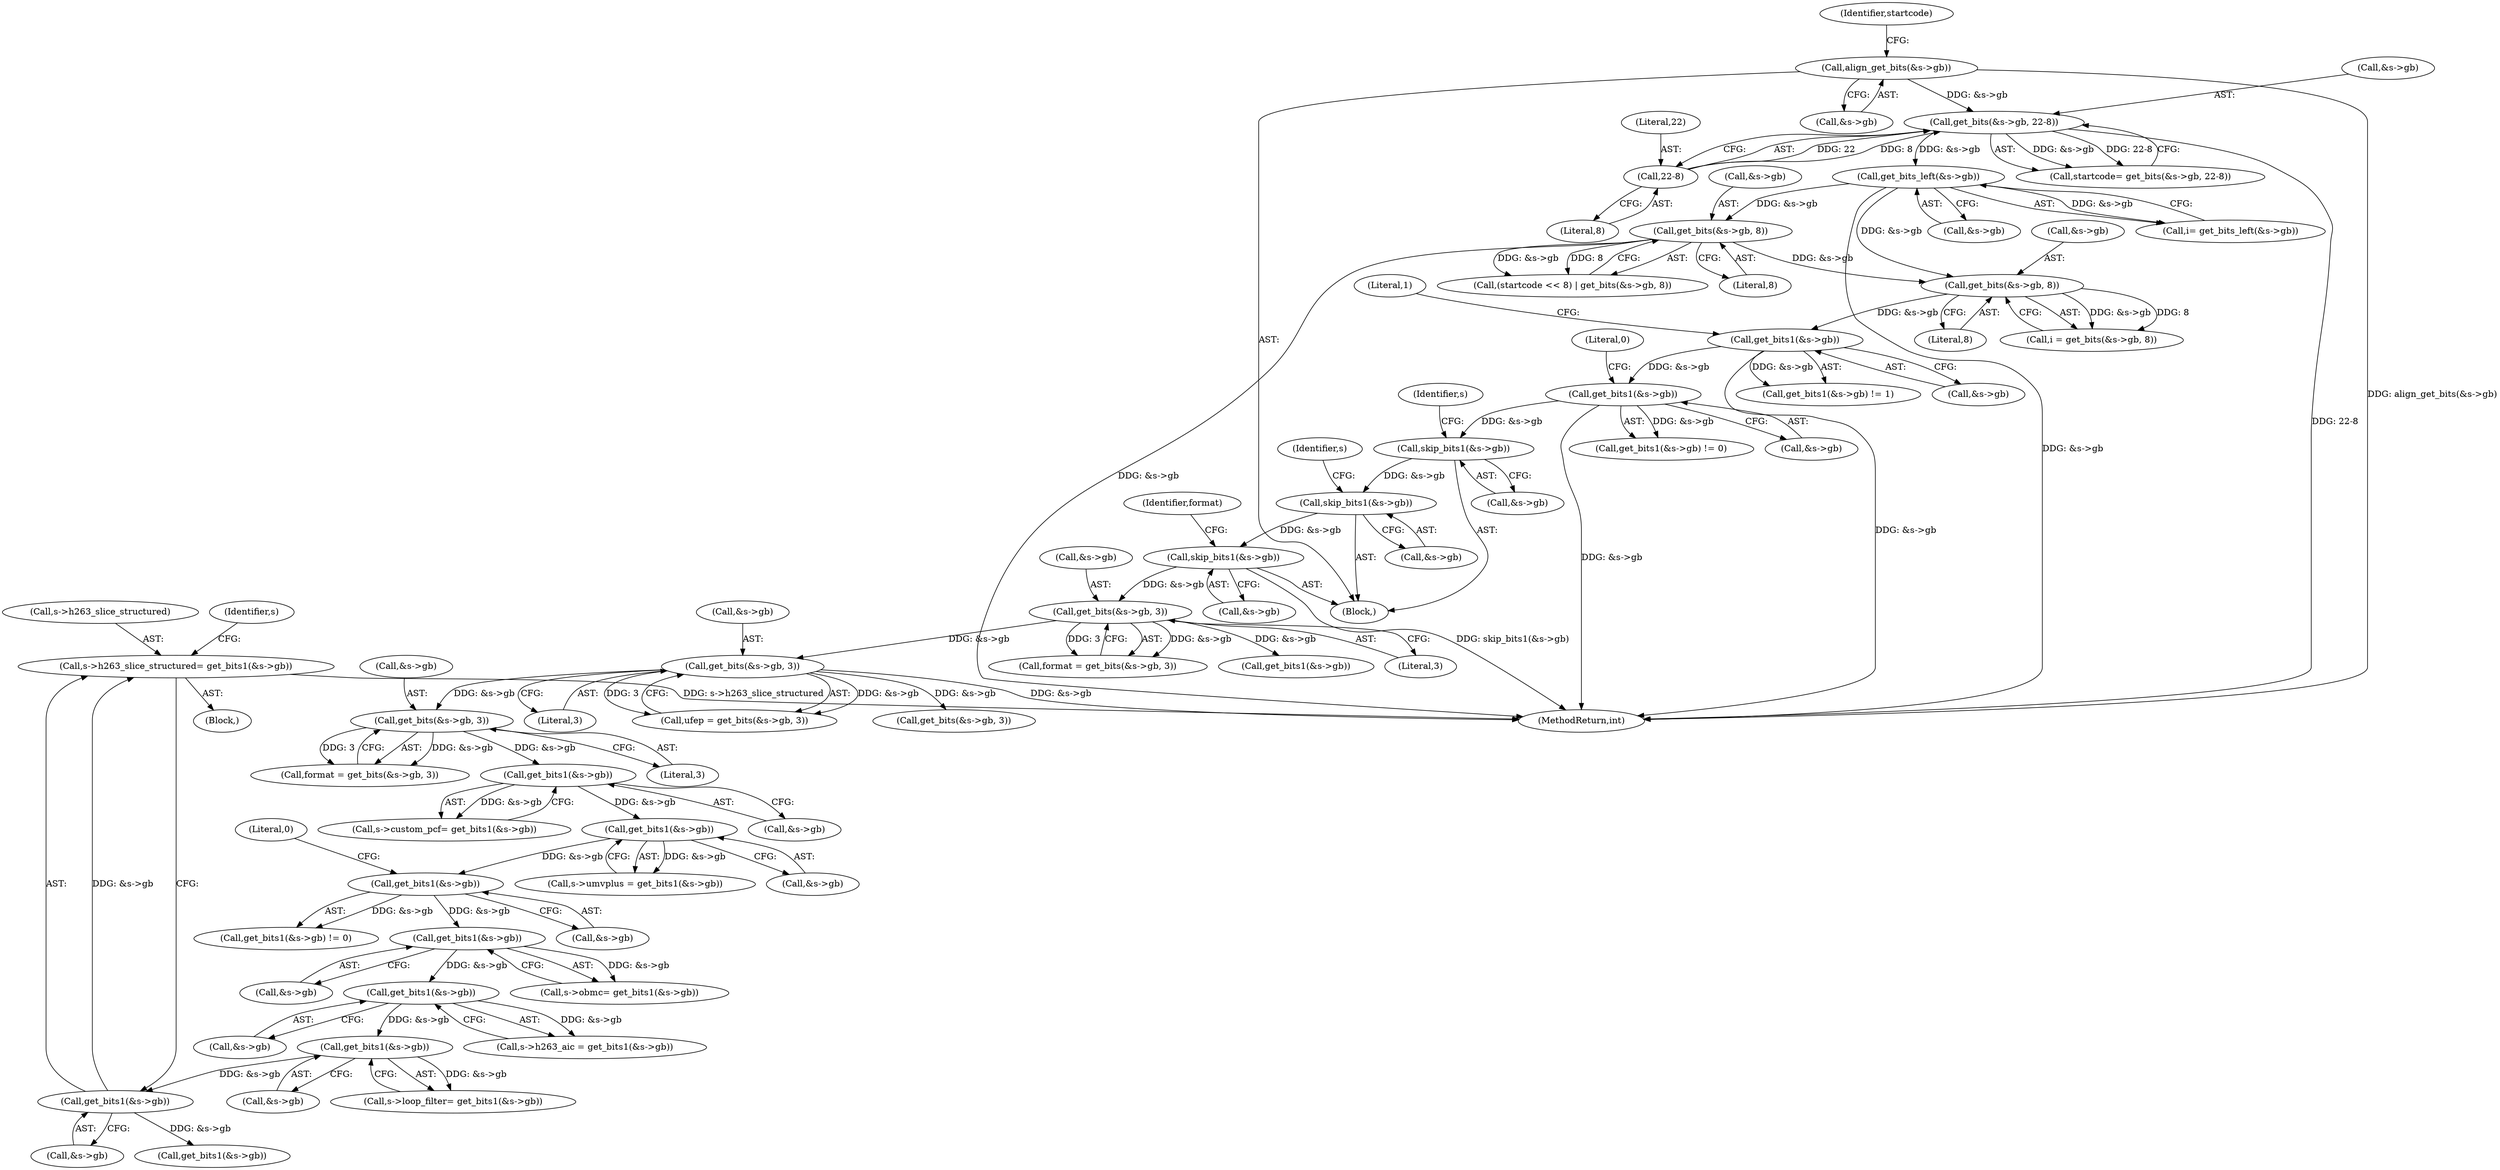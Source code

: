 digraph "0_libav_0a49a62f998747cfa564d98d36a459fe70d3299b@pointer" {
"1000535" [label="(Call,s->h263_slice_structured= get_bits1(&s->gb))"];
"1000539" [label="(Call,get_bits1(&s->gb))"];
"1000515" [label="(Call,get_bits1(&s->gb))"];
"1000506" [label="(Call,get_bits1(&s->gb))"];
"1000497" [label="(Call,get_bits1(&s->gb))"];
"1000480" [label="(Call,get_bits1(&s->gb))"];
"1000473" [label="(Call,get_bits1(&s->gb))"];
"1000464" [label="(Call,get_bits1(&s->gb))"];
"1000448" [label="(Call,get_bits(&s->gb, 3))"];
"1000435" [label="(Call,get_bits(&s->gb, 3))"];
"1000293" [label="(Call,get_bits(&s->gb, 3))"];
"1000286" [label="(Call,skip_bits1(&s->gb))"];
"1000281" [label="(Call,skip_bits1(&s->gb))"];
"1000276" [label="(Call,skip_bits1(&s->gb))"];
"1000260" [label="(Call,get_bits1(&s->gb))"];
"1000242" [label="(Call,get_bits1(&s->gb))"];
"1000208" [label="(Call,get_bits(&s->gb, 8))"];
"1000180" [label="(Call,get_bits(&s->gb, 8))"];
"1000161" [label="(Call,get_bits_left(&s->gb))"];
"1000150" [label="(Call,get_bits(&s->gb, 22-8))"];
"1000143" [label="(Call,align_get_bits(&s->gb))"];
"1000155" [label="(Call,22-8)"];
"1000481" [label="(Call,&s->gb)"];
"1000633" [label="(Call,get_bits(&s->gb, 3))"];
"1000536" [label="(Call,s->h263_slice_structured)"];
"1000539" [label="(Call,get_bits1(&s->gb))"];
"1000284" [label="(Identifier,s)"];
"1000161" [label="(Call,get_bits_left(&s->gb))"];
"1000149" [label="(Identifier,startcode)"];
"1000277" [label="(Call,&s->gb)"];
"1000157" [label="(Literal,8)"];
"1000511" [label="(Call,s->loop_filter= get_bits1(&s->gb))"];
"1000493" [label="(Call,s->obmc= get_bits1(&s->gb))"];
"1000453" [label="(Literal,3)"];
"1000298" [label="(Literal,3)"];
"1000143" [label="(Call,align_get_bits(&s->gb))"];
"1000136" [label="(Block,)"];
"1000261" [label="(Call,&s->gb)"];
"1000433" [label="(Call,ufep = get_bits(&s->gb, 3))"];
"1000150" [label="(Call,get_bits(&s->gb, 22-8))"];
"1000276" [label="(Call,skip_bits1(&s->gb))"];
"1000448" [label="(Call,get_bits(&s->gb, 3))"];
"1000549" [label="(Identifier,s)"];
"1000291" [label="(Call,format = get_bits(&s->gb, 3))"];
"1000474" [label="(Call,&s->gb)"];
"1000502" [label="(Call,s->h263_aic = get_bits1(&s->gb))"];
"1000498" [label="(Call,&s->gb)"];
"1000209" [label="(Call,&s->gb)"];
"1000281" [label="(Call,skip_bits1(&s->gb))"];
"1000180" [label="(Call,get_bits(&s->gb, 8))"];
"1000540" [label="(Call,&s->gb)"];
"1000497" [label="(Call,get_bits1(&s->gb))"];
"1000208" [label="(Call,get_bits(&s->gb, 8))"];
"1000260" [label="(Call,get_bits1(&s->gb))"];
"1000144" [label="(Call,&s->gb)"];
"1000156" [label="(Literal,22)"];
"1000206" [label="(Call,i = get_bits(&s->gb, 8))"];
"1000435" [label="(Call,get_bits(&s->gb, 3))"];
"1000436" [label="(Call,&s->gb)"];
"1000293" [label="(Call,get_bits(&s->gb, 3))"];
"1000445" [label="(Block,)"];
"1000480" [label="(Call,get_bits1(&s->gb))"];
"1000247" [label="(Literal,1)"];
"1000440" [label="(Literal,3)"];
"1000465" [label="(Call,&s->gb)"];
"1000515" [label="(Call,get_bits1(&s->gb))"];
"1000148" [label="(Call,startcode= get_bits(&s->gb, 22-8))"];
"1000289" [label="(Identifier,s)"];
"1000265" [label="(Literal,0)"];
"1000287" [label="(Call,&s->gb)"];
"1000159" [label="(Call,i= get_bits_left(&s->gb))"];
"1000155" [label="(Call,22-8)"];
"1000449" [label="(Call,&s->gb)"];
"1000213" [label="(Literal,8)"];
"1000181" [label="(Call,&s->gb)"];
"1000162" [label="(Call,&s->gb)"];
"1000176" [label="(Call,(startcode << 8) | get_bits(&s->gb, 8))"];
"1000294" [label="(Call,&s->gb)"];
"1000485" [label="(Literal,0)"];
"1000282" [label="(Call,&s->gb)"];
"1000506" [label="(Call,get_bits1(&s->gb))"];
"1000243" [label="(Call,&s->gb)"];
"1000185" [label="(Literal,8)"];
"1000242" [label="(Call,get_bits1(&s->gb))"];
"1000292" [label="(Identifier,format)"];
"1000546" [label="(Call,get_bits1(&s->gb))"];
"1000446" [label="(Call,format = get_bits(&s->gb, 3))"];
"1000507" [label="(Call,&s->gb)"];
"1001103" [label="(MethodReturn,int)"];
"1000479" [label="(Call,get_bits1(&s->gb) != 0)"];
"1000469" [label="(Call,s->umvplus = get_bits1(&s->gb))"];
"1000333" [label="(Call,get_bits1(&s->gb))"];
"1000259" [label="(Call,get_bits1(&s->gb) != 0)"];
"1000241" [label="(Call,get_bits1(&s->gb) != 1)"];
"1000535" [label="(Call,s->h263_slice_structured= get_bits1(&s->gb))"];
"1000464" [label="(Call,get_bits1(&s->gb))"];
"1000473" [label="(Call,get_bits1(&s->gb))"];
"1000151" [label="(Call,&s->gb)"];
"1000286" [label="(Call,skip_bits1(&s->gb))"];
"1000460" [label="(Call,s->custom_pcf= get_bits1(&s->gb))"];
"1000516" [label="(Call,&s->gb)"];
"1000535" -> "1000445"  [label="AST: "];
"1000535" -> "1000539"  [label="CFG: "];
"1000536" -> "1000535"  [label="AST: "];
"1000539" -> "1000535"  [label="AST: "];
"1000549" -> "1000535"  [label="CFG: "];
"1000535" -> "1001103"  [label="DDG: s->h263_slice_structured"];
"1000539" -> "1000535"  [label="DDG: &s->gb"];
"1000539" -> "1000540"  [label="CFG: "];
"1000540" -> "1000539"  [label="AST: "];
"1000515" -> "1000539"  [label="DDG: &s->gb"];
"1000539" -> "1000546"  [label="DDG: &s->gb"];
"1000515" -> "1000511"  [label="AST: "];
"1000515" -> "1000516"  [label="CFG: "];
"1000516" -> "1000515"  [label="AST: "];
"1000511" -> "1000515"  [label="CFG: "];
"1000515" -> "1000511"  [label="DDG: &s->gb"];
"1000506" -> "1000515"  [label="DDG: &s->gb"];
"1000506" -> "1000502"  [label="AST: "];
"1000506" -> "1000507"  [label="CFG: "];
"1000507" -> "1000506"  [label="AST: "];
"1000502" -> "1000506"  [label="CFG: "];
"1000506" -> "1000502"  [label="DDG: &s->gb"];
"1000497" -> "1000506"  [label="DDG: &s->gb"];
"1000497" -> "1000493"  [label="AST: "];
"1000497" -> "1000498"  [label="CFG: "];
"1000498" -> "1000497"  [label="AST: "];
"1000493" -> "1000497"  [label="CFG: "];
"1000497" -> "1000493"  [label="DDG: &s->gb"];
"1000480" -> "1000497"  [label="DDG: &s->gb"];
"1000480" -> "1000479"  [label="AST: "];
"1000480" -> "1000481"  [label="CFG: "];
"1000481" -> "1000480"  [label="AST: "];
"1000485" -> "1000480"  [label="CFG: "];
"1000480" -> "1000479"  [label="DDG: &s->gb"];
"1000473" -> "1000480"  [label="DDG: &s->gb"];
"1000473" -> "1000469"  [label="AST: "];
"1000473" -> "1000474"  [label="CFG: "];
"1000474" -> "1000473"  [label="AST: "];
"1000469" -> "1000473"  [label="CFG: "];
"1000473" -> "1000469"  [label="DDG: &s->gb"];
"1000464" -> "1000473"  [label="DDG: &s->gb"];
"1000464" -> "1000460"  [label="AST: "];
"1000464" -> "1000465"  [label="CFG: "];
"1000465" -> "1000464"  [label="AST: "];
"1000460" -> "1000464"  [label="CFG: "];
"1000464" -> "1000460"  [label="DDG: &s->gb"];
"1000448" -> "1000464"  [label="DDG: &s->gb"];
"1000448" -> "1000446"  [label="AST: "];
"1000448" -> "1000453"  [label="CFG: "];
"1000449" -> "1000448"  [label="AST: "];
"1000453" -> "1000448"  [label="AST: "];
"1000446" -> "1000448"  [label="CFG: "];
"1000448" -> "1000446"  [label="DDG: &s->gb"];
"1000448" -> "1000446"  [label="DDG: 3"];
"1000435" -> "1000448"  [label="DDG: &s->gb"];
"1000435" -> "1000433"  [label="AST: "];
"1000435" -> "1000440"  [label="CFG: "];
"1000436" -> "1000435"  [label="AST: "];
"1000440" -> "1000435"  [label="AST: "];
"1000433" -> "1000435"  [label="CFG: "];
"1000435" -> "1001103"  [label="DDG: &s->gb"];
"1000435" -> "1000433"  [label="DDG: &s->gb"];
"1000435" -> "1000433"  [label="DDG: 3"];
"1000293" -> "1000435"  [label="DDG: &s->gb"];
"1000435" -> "1000633"  [label="DDG: &s->gb"];
"1000293" -> "1000291"  [label="AST: "];
"1000293" -> "1000298"  [label="CFG: "];
"1000294" -> "1000293"  [label="AST: "];
"1000298" -> "1000293"  [label="AST: "];
"1000291" -> "1000293"  [label="CFG: "];
"1000293" -> "1000291"  [label="DDG: &s->gb"];
"1000293" -> "1000291"  [label="DDG: 3"];
"1000286" -> "1000293"  [label="DDG: &s->gb"];
"1000293" -> "1000333"  [label="DDG: &s->gb"];
"1000286" -> "1000136"  [label="AST: "];
"1000286" -> "1000287"  [label="CFG: "];
"1000287" -> "1000286"  [label="AST: "];
"1000292" -> "1000286"  [label="CFG: "];
"1000286" -> "1001103"  [label="DDG: skip_bits1(&s->gb)"];
"1000281" -> "1000286"  [label="DDG: &s->gb"];
"1000281" -> "1000136"  [label="AST: "];
"1000281" -> "1000282"  [label="CFG: "];
"1000282" -> "1000281"  [label="AST: "];
"1000289" -> "1000281"  [label="CFG: "];
"1000276" -> "1000281"  [label="DDG: &s->gb"];
"1000276" -> "1000136"  [label="AST: "];
"1000276" -> "1000277"  [label="CFG: "];
"1000277" -> "1000276"  [label="AST: "];
"1000284" -> "1000276"  [label="CFG: "];
"1000260" -> "1000276"  [label="DDG: &s->gb"];
"1000260" -> "1000259"  [label="AST: "];
"1000260" -> "1000261"  [label="CFG: "];
"1000261" -> "1000260"  [label="AST: "];
"1000265" -> "1000260"  [label="CFG: "];
"1000260" -> "1001103"  [label="DDG: &s->gb"];
"1000260" -> "1000259"  [label="DDG: &s->gb"];
"1000242" -> "1000260"  [label="DDG: &s->gb"];
"1000242" -> "1000241"  [label="AST: "];
"1000242" -> "1000243"  [label="CFG: "];
"1000243" -> "1000242"  [label="AST: "];
"1000247" -> "1000242"  [label="CFG: "];
"1000242" -> "1001103"  [label="DDG: &s->gb"];
"1000242" -> "1000241"  [label="DDG: &s->gb"];
"1000208" -> "1000242"  [label="DDG: &s->gb"];
"1000208" -> "1000206"  [label="AST: "];
"1000208" -> "1000213"  [label="CFG: "];
"1000209" -> "1000208"  [label="AST: "];
"1000213" -> "1000208"  [label="AST: "];
"1000206" -> "1000208"  [label="CFG: "];
"1000208" -> "1000206"  [label="DDG: &s->gb"];
"1000208" -> "1000206"  [label="DDG: 8"];
"1000180" -> "1000208"  [label="DDG: &s->gb"];
"1000161" -> "1000208"  [label="DDG: &s->gb"];
"1000180" -> "1000176"  [label="AST: "];
"1000180" -> "1000185"  [label="CFG: "];
"1000181" -> "1000180"  [label="AST: "];
"1000185" -> "1000180"  [label="AST: "];
"1000176" -> "1000180"  [label="CFG: "];
"1000180" -> "1001103"  [label="DDG: &s->gb"];
"1000180" -> "1000176"  [label="DDG: &s->gb"];
"1000180" -> "1000176"  [label="DDG: 8"];
"1000161" -> "1000180"  [label="DDG: &s->gb"];
"1000161" -> "1000159"  [label="AST: "];
"1000161" -> "1000162"  [label="CFG: "];
"1000162" -> "1000161"  [label="AST: "];
"1000159" -> "1000161"  [label="CFG: "];
"1000161" -> "1001103"  [label="DDG: &s->gb"];
"1000161" -> "1000159"  [label="DDG: &s->gb"];
"1000150" -> "1000161"  [label="DDG: &s->gb"];
"1000150" -> "1000148"  [label="AST: "];
"1000150" -> "1000155"  [label="CFG: "];
"1000151" -> "1000150"  [label="AST: "];
"1000155" -> "1000150"  [label="AST: "];
"1000148" -> "1000150"  [label="CFG: "];
"1000150" -> "1001103"  [label="DDG: 22-8"];
"1000150" -> "1000148"  [label="DDG: &s->gb"];
"1000150" -> "1000148"  [label="DDG: 22-8"];
"1000143" -> "1000150"  [label="DDG: &s->gb"];
"1000155" -> "1000150"  [label="DDG: 22"];
"1000155" -> "1000150"  [label="DDG: 8"];
"1000143" -> "1000136"  [label="AST: "];
"1000143" -> "1000144"  [label="CFG: "];
"1000144" -> "1000143"  [label="AST: "];
"1000149" -> "1000143"  [label="CFG: "];
"1000143" -> "1001103"  [label="DDG: align_get_bits(&s->gb)"];
"1000155" -> "1000157"  [label="CFG: "];
"1000156" -> "1000155"  [label="AST: "];
"1000157" -> "1000155"  [label="AST: "];
}
